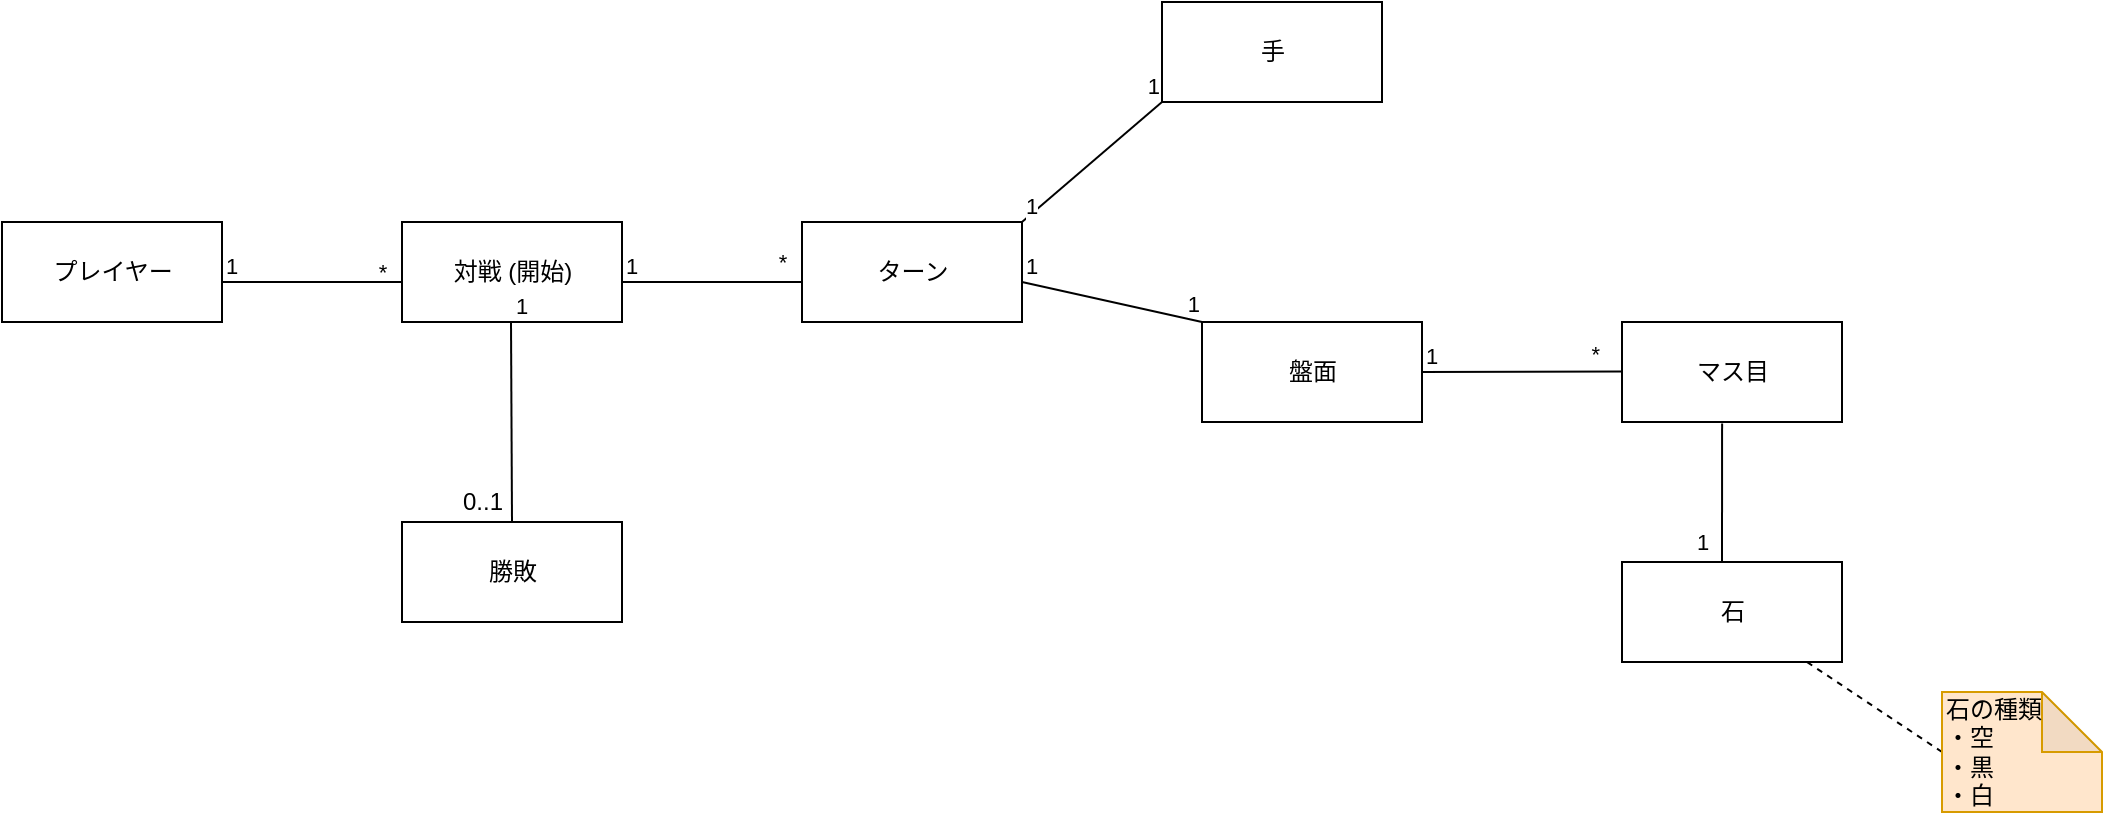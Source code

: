 <mxfile>
    <diagram id="dGWxvdTnYvXBGtlKxTfF" name="ページ1">
        <mxGraphModel dx="296" dy="538" grid="1" gridSize="10" guides="1" tooltips="1" connect="1" arrows="1" fold="1" page="1" pageScale="1" pageWidth="827" pageHeight="1169" math="0" shadow="0">
            <root>
                <mxCell id="0"/>
                <mxCell id="1" parent="0"/>
                <mxCell id="2" value="対戦 (開始)" style="html=1;" parent="1" vertex="1">
                    <mxGeometry x="240" y="280" width="110" height="50" as="geometry"/>
                </mxCell>
                <mxCell id="3" value="盤面" style="html=1;" vertex="1" parent="1">
                    <mxGeometry x="640" y="330" width="110" height="50" as="geometry"/>
                </mxCell>
                <mxCell id="4" value="石" style="html=1;" vertex="1" parent="1">
                    <mxGeometry x="850" y="450" width="110" height="50" as="geometry"/>
                </mxCell>
                <mxCell id="5" value="勝敗" style="html=1;" vertex="1" parent="1">
                    <mxGeometry x="240" y="430" width="110" height="50" as="geometry"/>
                </mxCell>
                <mxCell id="6" value="プレイヤー" style="html=1;" vertex="1" parent="1">
                    <mxGeometry x="40" y="280" width="110" height="50" as="geometry"/>
                </mxCell>
                <mxCell id="7" value="" style="endArrow=none;dashed=1;html=1;exitX=0;exitY=0.5;exitDx=0;exitDy=0;exitPerimeter=0;" edge="1" parent="1" source="8" target="4">
                    <mxGeometry width="50" height="50" relative="1" as="geometry">
                        <mxPoint x="970" y="560" as="sourcePoint"/>
                        <mxPoint x="910" y="510" as="targetPoint"/>
                    </mxGeometry>
                </mxCell>
                <mxCell id="8" value="石の種類&lt;br&gt;・空&lt;br&gt;・黒&lt;br&gt;・白" style="shape=note;whiteSpace=wrap;html=1;backgroundOutline=1;darkOpacity=0.05;fillColor=#ffe6cc;strokeColor=#d79b00;align=left;" vertex="1" parent="1">
                    <mxGeometry x="1010" y="515" width="80" height="60" as="geometry"/>
                </mxCell>
                <mxCell id="10" value="" style="endArrow=none;html=1;edgeStyle=orthogonalEdgeStyle;" edge="1" parent="1">
                    <mxGeometry relative="1" as="geometry">
                        <mxPoint x="150" y="310" as="sourcePoint"/>
                        <mxPoint x="240" y="310" as="targetPoint"/>
                    </mxGeometry>
                </mxCell>
                <mxCell id="11" value="1" style="edgeLabel;resizable=0;html=1;align=left;verticalAlign=bottom;" connectable="0" vertex="1" parent="10">
                    <mxGeometry x="-1" relative="1" as="geometry"/>
                </mxCell>
                <mxCell id="13" value="" style="endArrow=none;html=1;edgeStyle=orthogonalEdgeStyle;entryX=0.5;entryY=0;entryDx=0;entryDy=0;" edge="1" parent="1" target="5">
                    <mxGeometry relative="1" as="geometry">
                        <mxPoint x="294.5" y="330" as="sourcePoint"/>
                        <mxPoint x="295" y="420" as="targetPoint"/>
                    </mxGeometry>
                </mxCell>
                <mxCell id="14" value="1" style="edgeLabel;resizable=0;html=1;align=left;verticalAlign=bottom;" connectable="0" vertex="1" parent="13">
                    <mxGeometry x="-1" relative="1" as="geometry"/>
                </mxCell>
                <mxCell id="15" value="0..1" style="text;html=1;align=center;verticalAlign=middle;resizable=0;points=[];autosize=1;strokeColor=none;fillColor=none;" vertex="1" parent="1">
                    <mxGeometry x="260" y="410" width="40" height="20" as="geometry"/>
                </mxCell>
                <mxCell id="16" value="ターン" style="html=1;" vertex="1" parent="1">
                    <mxGeometry x="440" y="280" width="110" height="50" as="geometry"/>
                </mxCell>
                <mxCell id="17" value="" style="endArrow=none;html=1;edgeStyle=orthogonalEdgeStyle;" edge="1" parent="1">
                    <mxGeometry relative="1" as="geometry">
                        <mxPoint x="350" y="310" as="sourcePoint"/>
                        <mxPoint x="440" y="310" as="targetPoint"/>
                    </mxGeometry>
                </mxCell>
                <mxCell id="18" value="1" style="edgeLabel;resizable=0;html=1;align=left;verticalAlign=bottom;" connectable="0" vertex="1" parent="17">
                    <mxGeometry x="-1" relative="1" as="geometry"/>
                </mxCell>
                <mxCell id="21" value="" style="endArrow=none;html=1;fontSize=11;entryX=0;entryY=0;entryDx=0;entryDy=0;" edge="1" parent="1" target="3">
                    <mxGeometry relative="1" as="geometry">
                        <mxPoint x="550" y="310" as="sourcePoint"/>
                        <mxPoint x="710" y="310" as="targetPoint"/>
                    </mxGeometry>
                </mxCell>
                <mxCell id="22" value="1" style="edgeLabel;resizable=0;html=1;align=left;verticalAlign=bottom;fontSize=11;" connectable="0" vertex="1" parent="21">
                    <mxGeometry x="-1" relative="1" as="geometry"/>
                </mxCell>
                <mxCell id="23" value="1" style="edgeLabel;resizable=0;html=1;align=right;verticalAlign=bottom;fontSize=11;" connectable="0" vertex="1" parent="21">
                    <mxGeometry x="1" relative="1" as="geometry"/>
                </mxCell>
                <mxCell id="27" value="マス目" style="html=1;" vertex="1" parent="1">
                    <mxGeometry x="850" y="330" width="110" height="50" as="geometry"/>
                </mxCell>
                <mxCell id="34" value="" style="endArrow=none;html=1;fontSize=11;" edge="1" parent="1">
                    <mxGeometry relative="1" as="geometry">
                        <mxPoint x="750" y="355" as="sourcePoint"/>
                        <mxPoint x="850" y="354.81" as="targetPoint"/>
                    </mxGeometry>
                </mxCell>
                <mxCell id="35" value="1" style="edgeLabel;resizable=0;html=1;align=left;verticalAlign=bottom;fontSize=11;" connectable="0" vertex="1" parent="34">
                    <mxGeometry x="-1" relative="1" as="geometry"/>
                </mxCell>
                <mxCell id="36" value="*" style="edgeLabel;resizable=0;html=1;align=right;verticalAlign=bottom;fontSize=11;" connectable="0" vertex="1" parent="34">
                    <mxGeometry x="1" relative="1" as="geometry">
                        <mxPoint x="-10" as="offset"/>
                    </mxGeometry>
                </mxCell>
                <mxCell id="38" value="*" style="text;html=1;align=center;verticalAlign=middle;resizable=0;points=[];autosize=1;strokeColor=none;fillColor=none;fontSize=11;" vertex="1" parent="1">
                    <mxGeometry x="420" y="290" width="20" height="20" as="geometry"/>
                </mxCell>
                <mxCell id="41" value="*" style="text;html=1;align=center;verticalAlign=middle;resizable=0;points=[];autosize=1;strokeColor=none;fillColor=none;fontSize=11;" vertex="1" parent="1">
                    <mxGeometry x="220" y="295" width="20" height="20" as="geometry"/>
                </mxCell>
                <mxCell id="43" value="" style="endArrow=none;html=1;exitX=0.455;exitY=1.014;exitDx=0;exitDy=0;exitPerimeter=0;" edge="1" parent="1" source="27">
                    <mxGeometry relative="1" as="geometry">
                        <mxPoint x="900" y="380" as="sourcePoint"/>
                        <mxPoint x="900" y="450" as="targetPoint"/>
                    </mxGeometry>
                </mxCell>
                <mxCell id="46" value="1" style="text;html=1;align=center;verticalAlign=middle;resizable=0;points=[];autosize=1;strokeColor=none;fillColor=none;fontSize=11;" vertex="1" parent="1">
                    <mxGeometry x="880" y="430" width="20" height="20" as="geometry"/>
                </mxCell>
                <mxCell id="47" value="手" style="html=1;" vertex="1" parent="1">
                    <mxGeometry x="620" y="170" width="110" height="50" as="geometry"/>
                </mxCell>
                <mxCell id="48" value="" style="endArrow=none;html=1;fontSize=11;entryX=0;entryY=1;entryDx=0;entryDy=0;" edge="1" parent="1" target="47">
                    <mxGeometry relative="1" as="geometry">
                        <mxPoint x="550" y="280" as="sourcePoint"/>
                        <mxPoint x="640" y="300" as="targetPoint"/>
                    </mxGeometry>
                </mxCell>
                <mxCell id="49" value="1" style="edgeLabel;resizable=0;html=1;align=left;verticalAlign=bottom;fontSize=11;" connectable="0" vertex="1" parent="48">
                    <mxGeometry x="-1" relative="1" as="geometry"/>
                </mxCell>
                <mxCell id="50" value="1" style="edgeLabel;resizable=0;html=1;align=right;verticalAlign=bottom;fontSize=11;" connectable="0" vertex="1" parent="48">
                    <mxGeometry x="1" relative="1" as="geometry"/>
                </mxCell>
            </root>
        </mxGraphModel>
    </diagram>
</mxfile>
